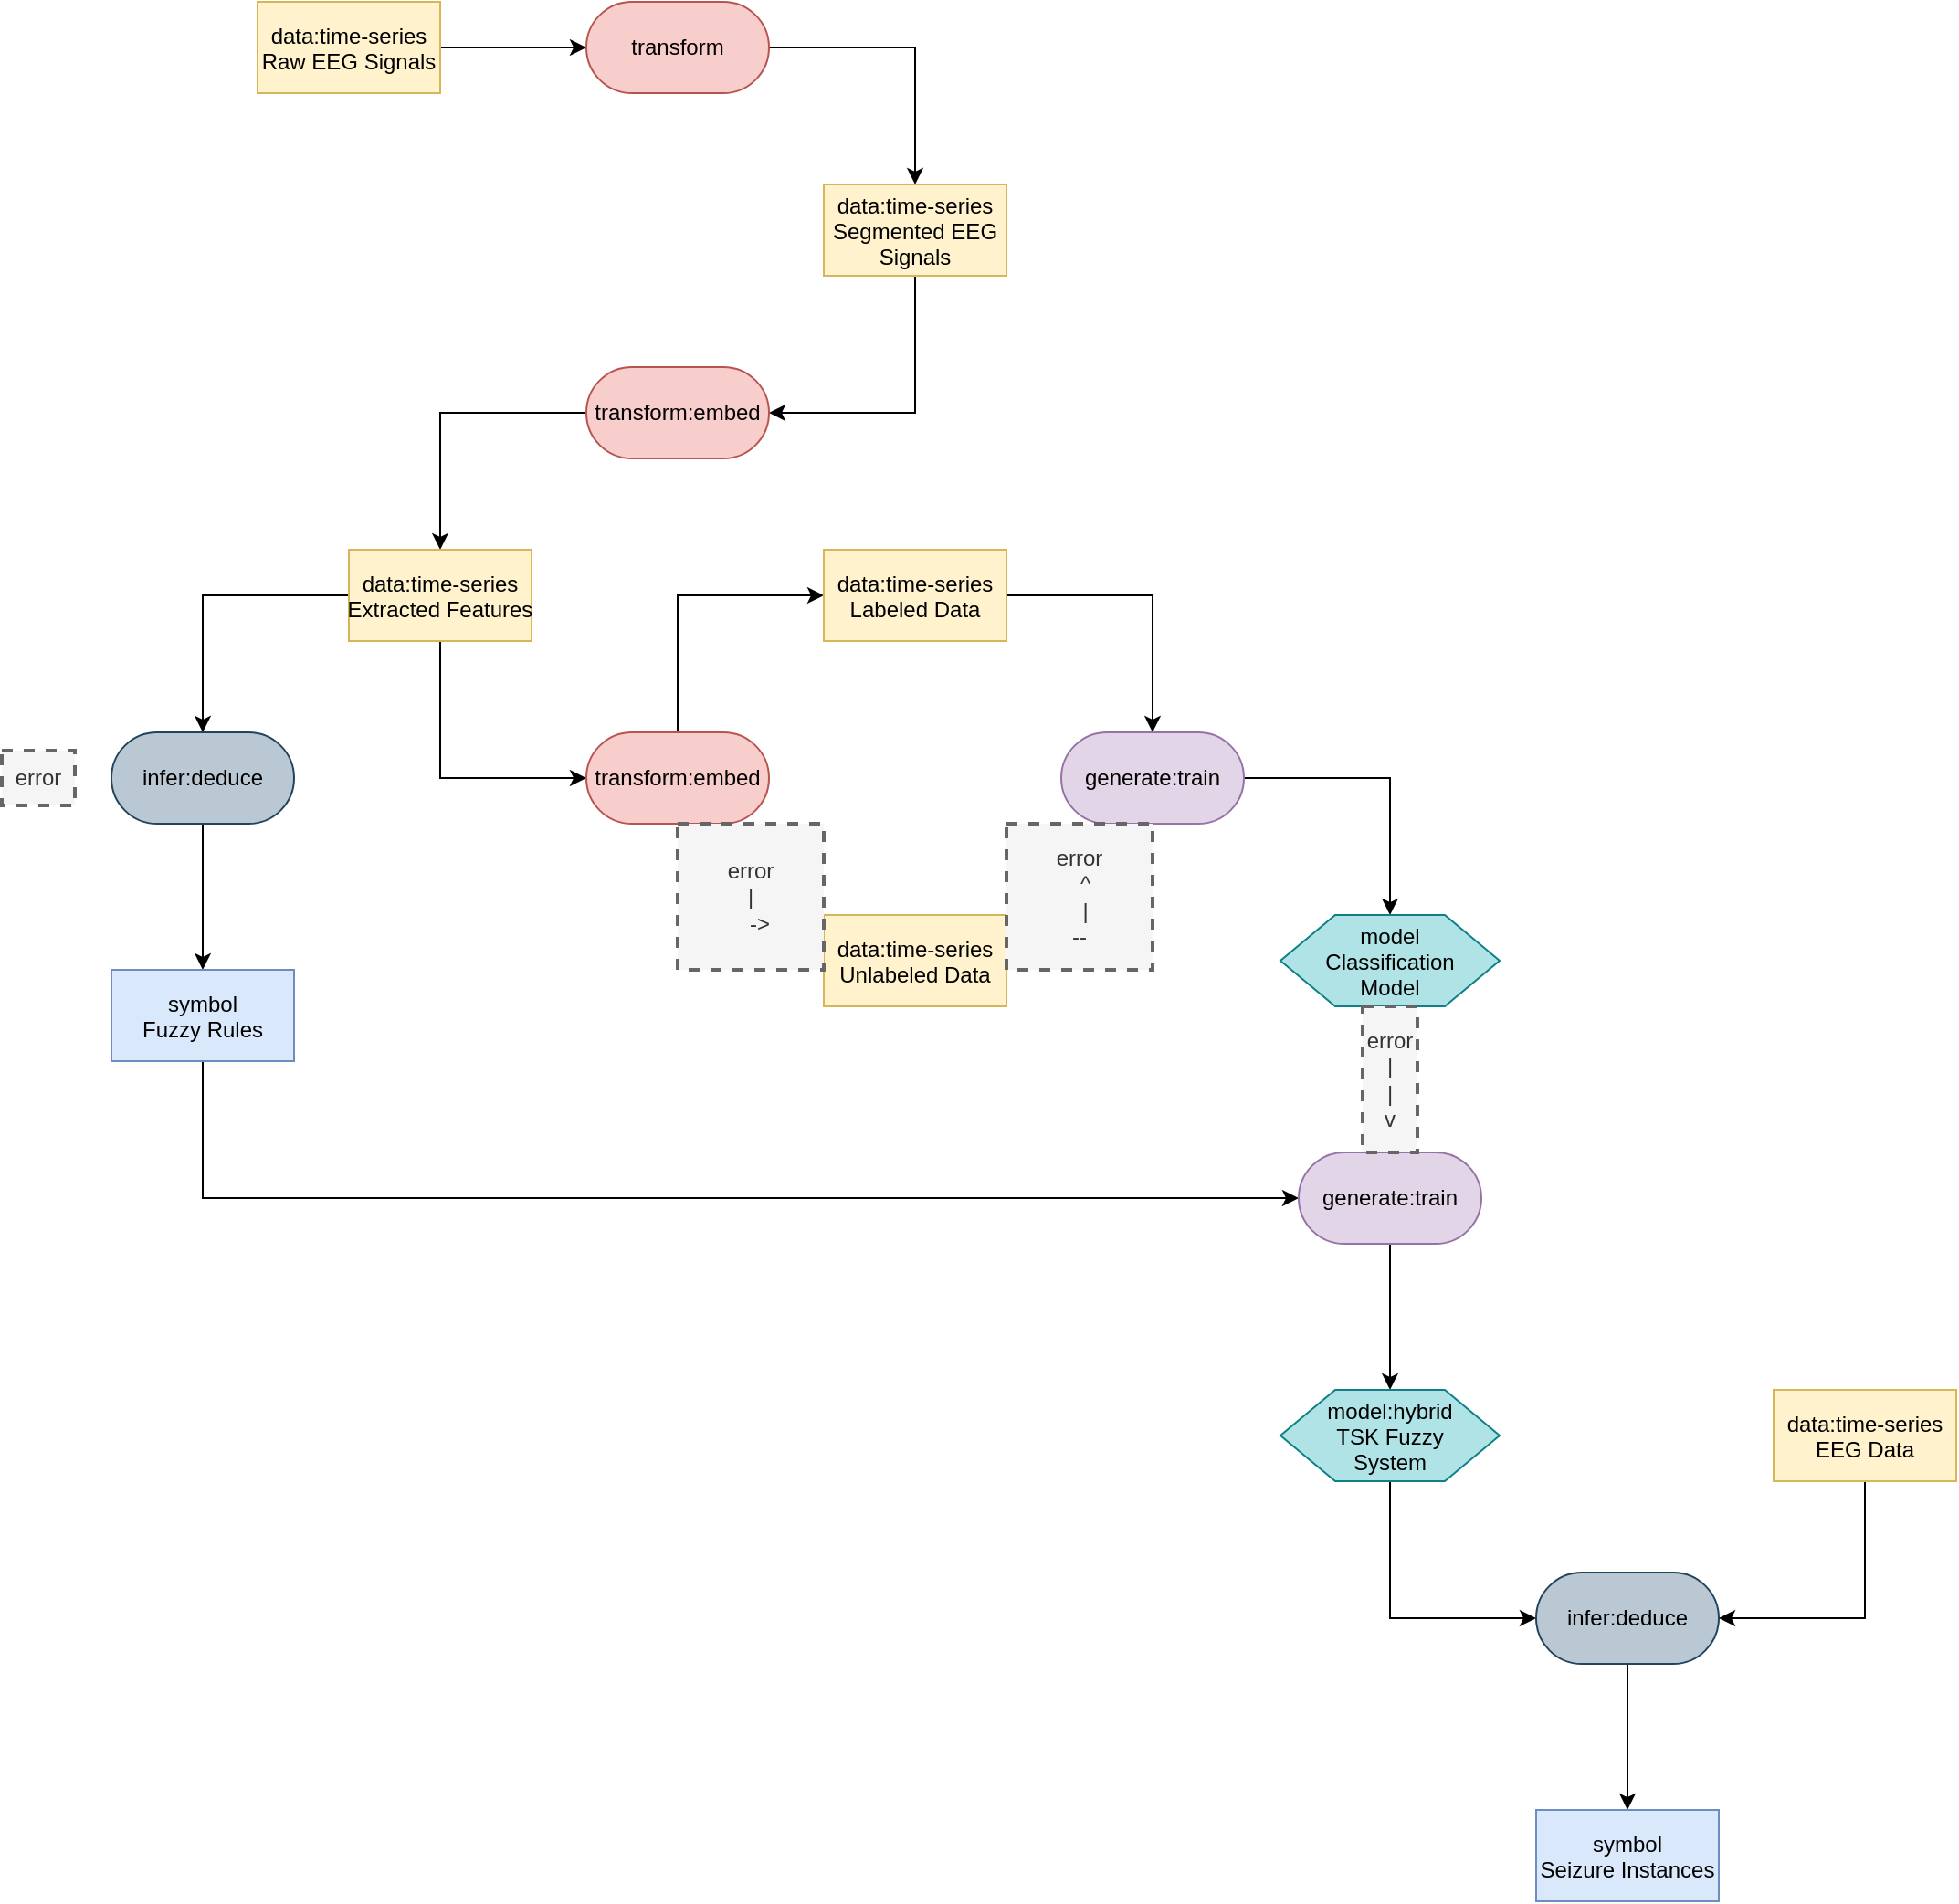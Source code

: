 <mxfile version="27.0.5">
  <diagram name="Page-1" id="wTkwqVMPpvN7Wz88UUyB">
    <mxGraphModel dx="1310" dy="785" grid="1" gridSize="10" guides="1" tooltips="1" connect="1" arrows="1" fold="1" page="1" pageScale="1" pageWidth="3300" pageHeight="4681" math="0" shadow="0">
      <root>
        <mxCell id="0" />
        <mxCell id="1" parent="0" />
        <mxCell id="k1J8kmZmEWqCN7NI0roi-3" style="edgeStyle=orthogonalEdgeStyle;rounded=0;orthogonalLoop=1;jettySize=auto;html=1;exitX=1;exitY=0.5;exitDx=0;exitDy=0;entryX=0;entryY=0.5;entryDx=0;entryDy=0;" edge="1" parent="1" source="k1J8kmZmEWqCN7NI0roi-1" target="k1J8kmZmEWqCN7NI0roi-2">
          <mxGeometry relative="1" as="geometry" />
        </mxCell>
        <mxCell id="k1J8kmZmEWqCN7NI0roi-1" value="data:time-series&#xa;Raw EEG Signals" style="rectangle;fillColor=#fff2cc;strokeColor=#d6b656;" name="data" vertex="1" parent="1">
          <mxGeometry x="360" y="230" width="100" height="50" as="geometry" />
        </mxCell>
        <mxCell id="k1J8kmZmEWqCN7NI0roi-5" style="edgeStyle=orthogonalEdgeStyle;rounded=0;orthogonalLoop=1;jettySize=auto;html=1;exitX=1;exitY=0.5;exitDx=0;exitDy=0;entryX=0.5;entryY=0;entryDx=0;entryDy=0;" edge="1" parent="1" source="k1J8kmZmEWqCN7NI0roi-2" target="k1J8kmZmEWqCN7NI0roi-4">
          <mxGeometry relative="1" as="geometry" />
        </mxCell>
        <mxCell id="k1J8kmZmEWqCN7NI0roi-2" value="transform" style="rounded=1;whiteSpace=wrap;html=1;arcSize=50;fillColor=#f8cecc;strokeColor=#b85450;" name="transform" vertex="1" parent="1">
          <mxGeometry x="540" y="230" width="100" height="50" as="geometry" />
        </mxCell>
        <mxCell id="k1J8kmZmEWqCN7NI0roi-7" style="edgeStyle=orthogonalEdgeStyle;rounded=0;orthogonalLoop=1;jettySize=auto;html=1;exitX=0.5;exitY=1;exitDx=0;exitDy=0;entryX=1;entryY=0.5;entryDx=0;entryDy=0;" edge="1" parent="1" source="k1J8kmZmEWqCN7NI0roi-4" target="k1J8kmZmEWqCN7NI0roi-6">
          <mxGeometry relative="1" as="geometry" />
        </mxCell>
        <mxCell id="k1J8kmZmEWqCN7NI0roi-4" value="data:time-series&#xa;Segmented EEG&#xa;Signals" style="rectangle;fillColor=#fff2cc;strokeColor=#d6b656;" name="data" vertex="1" parent="1">
          <mxGeometry x="670" y="330" width="100" height="50" as="geometry" />
        </mxCell>
        <mxCell id="k1J8kmZmEWqCN7NI0roi-9" style="edgeStyle=orthogonalEdgeStyle;rounded=0;orthogonalLoop=1;jettySize=auto;html=1;exitX=0;exitY=0.5;exitDx=0;exitDy=0;entryX=0.5;entryY=0;entryDx=0;entryDy=0;" edge="1" parent="1" source="k1J8kmZmEWqCN7NI0roi-6" target="k1J8kmZmEWqCN7NI0roi-8">
          <mxGeometry relative="1" as="geometry" />
        </mxCell>
        <mxCell id="k1J8kmZmEWqCN7NI0roi-6" value="transform:embed" style="rounded=1;whiteSpace=wrap;html=1;arcSize=50;fillColor=#f8cecc;strokeColor=#b85450;" name="transform" vertex="1" parent="1">
          <mxGeometry x="540" y="430" width="100" height="50" as="geometry" />
        </mxCell>
        <mxCell id="k1J8kmZmEWqCN7NI0roi-11" style="edgeStyle=orthogonalEdgeStyle;rounded=0;orthogonalLoop=1;jettySize=auto;html=1;exitX=0;exitY=0.5;exitDx=0;exitDy=0;entryX=0.5;entryY=0;entryDx=0;entryDy=0;" edge="1" parent="1" source="k1J8kmZmEWqCN7NI0roi-8" target="k1J8kmZmEWqCN7NI0roi-10">
          <mxGeometry relative="1" as="geometry" />
        </mxCell>
        <mxCell id="k1J8kmZmEWqCN7NI0roi-13" style="edgeStyle=orthogonalEdgeStyle;rounded=0;orthogonalLoop=1;jettySize=auto;html=1;exitX=0.5;exitY=1;exitDx=0;exitDy=0;entryX=0;entryY=0.5;entryDx=0;entryDy=0;" edge="1" parent="1" source="k1J8kmZmEWqCN7NI0roi-8" target="k1J8kmZmEWqCN7NI0roi-12">
          <mxGeometry relative="1" as="geometry" />
        </mxCell>
        <mxCell id="k1J8kmZmEWqCN7NI0roi-8" value="data:time-series&#xa;Extracted Features" style="rectangle;fillColor=#fff2cc;strokeColor=#d6b656;" name="data" vertex="1" parent="1" tooltip="⚠️ Node not part of any valid pattern.">
          <mxGeometry x="410" y="530" width="100" height="50" as="geometry" />
        </mxCell>
        <mxCell id="k1J8kmZmEWqCN7NI0roi-26" style="edgeStyle=orthogonalEdgeStyle;rounded=0;orthogonalLoop=1;jettySize=auto;html=1;exitX=0.5;exitY=1;exitDx=0;exitDy=0;entryX=0.5;entryY=0;entryDx=0;entryDy=0;" edge="1" parent="1" source="k1J8kmZmEWqCN7NI0roi-10" target="k1J8kmZmEWqCN7NI0roi-25">
          <mxGeometry relative="1" as="geometry" />
        </mxCell>
        <mxCell id="k1J8kmZmEWqCN7NI0roi-10" value="infer:deduce" style="rounded=1;whiteSpace=wrap;html=1;arcSize=50;fillColor=#bac8d3;strokeColor=#23445d;" name="infer:deduce" vertex="1" parent="1" tooltip="⚠️ Node not part of any valid pattern.">
          <mxGeometry x="280" y="630" width="100" height="50" as="geometry" />
        </mxCell>
        <mxCell id="k1J8kmZmEWqCN7NI0roi-15" style="edgeStyle=orthogonalEdgeStyle;rounded=0;orthogonalLoop=1;jettySize=auto;html=1;exitX=0.5;exitY=0;exitDx=0;exitDy=0;entryX=0;entryY=0.5;entryDx=0;entryDy=0;" edge="1" parent="1" source="k1J8kmZmEWqCN7NI0roi-12" target="k1J8kmZmEWqCN7NI0roi-14">
          <mxGeometry relative="1" as="geometry" />
        </mxCell>
        <mxCell id="k1J8kmZmEWqCN7NI0roi-12" value="transform:embed" style="rounded=1;whiteSpace=wrap;html=1;arcSize=50;fillColor=#f8cecc;strokeColor=#b85450;" name="transform" vertex="1" parent="1">
          <mxGeometry x="540" y="630" width="100" height="50" as="geometry" />
        </mxCell>
        <mxCell id="k1J8kmZmEWqCN7NI0roi-21" style="edgeStyle=orthogonalEdgeStyle;rounded=0;orthogonalLoop=1;jettySize=auto;html=1;exitX=1;exitY=0.5;exitDx=0;exitDy=0;entryX=0.5;entryY=0;entryDx=0;entryDy=0;" edge="1" parent="1" source="k1J8kmZmEWqCN7NI0roi-14" target="k1J8kmZmEWqCN7NI0roi-19">
          <mxGeometry relative="1" as="geometry" />
        </mxCell>
        <mxCell id="k1J8kmZmEWqCN7NI0roi-14" value="data:time-series&#xa;Labeled Data" style="rectangle;fillColor=#fff2cc;strokeColor=#d6b656;" name="data" vertex="1" parent="1">
          <mxGeometry x="670" y="530" width="100" height="50" as="geometry" />
        </mxCell>
        <mxCell id="k1J8kmZmEWqCN7NI0roi-16" value="data:time-series&#xa;Unlabeled Data" style="rectangle;fillColor=#fff2cc;strokeColor=#d6b656;" name="data" vertex="1" parent="1" tooltip="⚠️ Node is disconnected.">
          <mxGeometry x="670" y="730" width="100" height="50" as="geometry" />
        </mxCell>
        <mxCell id="k1J8kmZmEWqCN7NI0roi-18" value="&lt;div&gt;error&lt;/div&gt;&lt;div&gt;|&lt;/div&gt;&lt;div&gt;&amp;nbsp;&amp;nbsp; -&amp;gt;&lt;/div&gt;" style="text;html=1;align=center;verticalAlign=middle;whiteSpace=wrap;rounded=0;dashed=1;fillColor=#f5f5f5;fontColor=#333333;strokeColor=#666666;strokeWidth=2;" name="text" vertex="1" parent="1">
          <mxGeometry x="590" y="680" width="80" height="80" as="geometry" />
        </mxCell>
        <mxCell id="k1J8kmZmEWqCN7NI0roi-24" style="edgeStyle=orthogonalEdgeStyle;rounded=0;orthogonalLoop=1;jettySize=auto;html=1;exitX=1;exitY=0.5;exitDx=0;exitDy=0;entryX=0.5;entryY=0;entryDx=0;entryDy=0;" edge="1" parent="1" source="k1J8kmZmEWqCN7NI0roi-19" target="k1J8kmZmEWqCN7NI0roi-23">
          <mxGeometry relative="1" as="geometry" />
        </mxCell>
        <mxCell id="k1J8kmZmEWqCN7NI0roi-19" value="generate:train" style="rounded=1;whiteSpace=wrap;html=1;arcSize=50;fillColor=#e1d5e7;strokeColor=#9673a6;" name="generate:train" vertex="1" parent="1" tooltip="⚠️ Node not part of any valid pattern.">
          <mxGeometry x="800" y="630" width="100" height="50" as="geometry" />
        </mxCell>
        <mxCell id="k1J8kmZmEWqCN7NI0roi-22" value="&lt;div&gt;error&lt;/div&gt;&lt;div&gt;&amp;nbsp; ^&lt;/div&gt;&lt;div&gt;&amp;nbsp; |&lt;/div&gt;&lt;div&gt;--&lt;/div&gt;" style="text;html=1;align=center;verticalAlign=middle;whiteSpace=wrap;rounded=0;dashed=1;fillColor=#f5f5f5;fontColor=#333333;strokeColor=#666666;strokeWidth=2;" name="text" vertex="1" parent="1">
          <mxGeometry x="770" y="680" width="80" height="80" as="geometry" />
        </mxCell>
        <mxCell id="k1J8kmZmEWqCN7NI0roi-23" value="model&#xa;Classification&#xa;Model" style="shape=hexagon;perimeter=hexagonPerimeter2;fillColor=#b0e3e6;strokeColor=#0e8088;" name="model" vertex="1" parent="1" tooltip="⚠️ Node not part of any valid pattern.">
          <mxGeometry x="920" y="730" width="120" height="50" as="geometry" />
        </mxCell>
        <mxCell id="k1J8kmZmEWqCN7NI0roi-31" style="edgeStyle=orthogonalEdgeStyle;rounded=0;orthogonalLoop=1;jettySize=auto;html=1;exitX=0.5;exitY=1;exitDx=0;exitDy=0;entryX=0;entryY=0.5;entryDx=0;entryDy=0;" edge="1" parent="1" source="k1J8kmZmEWqCN7NI0roi-25" target="k1J8kmZmEWqCN7NI0roi-27">
          <mxGeometry relative="1" as="geometry" />
        </mxCell>
        <mxCell id="k1J8kmZmEWqCN7NI0roi-25" value="symbol&#xa;Fuzzy Rules" style="rectangle;fillColor=#dae8fc;strokeColor=#6c8ebf;" name="symbol" vertex="1" parent="1" tooltip="⚠️ Node not part of any valid pattern.">
          <mxGeometry x="280" y="760" width="100" height="50" as="geometry" />
        </mxCell>
        <mxCell id="k1J8kmZmEWqCN7NI0roi-33" style="edgeStyle=orthogonalEdgeStyle;rounded=0;orthogonalLoop=1;jettySize=auto;html=1;exitX=0.5;exitY=1;exitDx=0;exitDy=0;entryX=0.5;entryY=0;entryDx=0;entryDy=0;" edge="1" parent="1" source="k1J8kmZmEWqCN7NI0roi-27" target="k1J8kmZmEWqCN7NI0roi-32">
          <mxGeometry relative="1" as="geometry" />
        </mxCell>
        <mxCell id="k1J8kmZmEWqCN7NI0roi-27" value="generate:train" style="rounded=1;whiteSpace=wrap;html=1;arcSize=50;fillColor=#e1d5e7;strokeColor=#9673a6;" name="generate:train" vertex="1" parent="1">
          <mxGeometry x="930" y="860" width="100" height="50" as="geometry" />
        </mxCell>
        <mxCell id="k1J8kmZmEWqCN7NI0roi-29" value="&lt;div&gt;error&lt;/div&gt;&lt;div&gt;|&lt;/div&gt;&lt;div&gt;|&lt;/div&gt;&lt;div&gt;v&lt;/div&gt;" style="text;html=1;align=center;verticalAlign=middle;whiteSpace=wrap;rounded=0;dashed=1;fillColor=#f5f5f5;fontColor=#333333;strokeColor=#666666;strokeWidth=2;" name="text" vertex="1" parent="1">
          <mxGeometry x="965" y="780" width="30" height="80" as="geometry" />
        </mxCell>
        <mxCell id="k1J8kmZmEWqCN7NI0roi-35" style="edgeStyle=orthogonalEdgeStyle;rounded=0;orthogonalLoop=1;jettySize=auto;html=1;exitX=0.5;exitY=1;exitDx=0;exitDy=0;entryX=0;entryY=0.5;entryDx=0;entryDy=0;" edge="1" parent="1" source="k1J8kmZmEWqCN7NI0roi-32" target="k1J8kmZmEWqCN7NI0roi-34">
          <mxGeometry relative="1" as="geometry" />
        </mxCell>
        <mxCell id="k1J8kmZmEWqCN7NI0roi-32" value="model:hybrid&#xa;TSK Fuzzy&#xa;System" style="shape=hexagon;perimeter=hexagonPerimeter2;fillColor=#b0e3e6;strokeColor=#0e8088;" name="model" vertex="1" parent="1">
          <mxGeometry x="920" y="990" width="120" height="50" as="geometry" />
        </mxCell>
        <mxCell id="k1J8kmZmEWqCN7NI0roi-39" style="edgeStyle=orthogonalEdgeStyle;rounded=0;orthogonalLoop=1;jettySize=auto;html=1;exitX=0.5;exitY=1;exitDx=0;exitDy=0;entryX=0.5;entryY=0;entryDx=0;entryDy=0;" edge="1" parent="1" source="k1J8kmZmEWqCN7NI0roi-34" target="k1J8kmZmEWqCN7NI0roi-38">
          <mxGeometry relative="1" as="geometry" />
        </mxCell>
        <mxCell id="k1J8kmZmEWqCN7NI0roi-34" value="infer:deduce" style="rounded=1;whiteSpace=wrap;html=1;arcSize=50;fillColor=#bac8d3;strokeColor=#23445d;" name="infer:deduce" vertex="1" parent="1">
          <mxGeometry x="1060" y="1090" width="100" height="50" as="geometry" />
        </mxCell>
        <mxCell id="k1J8kmZmEWqCN7NI0roi-37" style="edgeStyle=orthogonalEdgeStyle;rounded=0;orthogonalLoop=1;jettySize=auto;html=1;exitX=0.5;exitY=1;exitDx=0;exitDy=0;entryX=1;entryY=0.5;entryDx=0;entryDy=0;" edge="1" parent="1" source="k1J8kmZmEWqCN7NI0roi-36" target="k1J8kmZmEWqCN7NI0roi-34">
          <mxGeometry relative="1" as="geometry" />
        </mxCell>
        <mxCell id="k1J8kmZmEWqCN7NI0roi-36" value="data:time-series&#xa;EEG Data" style="rectangle;fillColor=#fff2cc;strokeColor=#d6b656;" name="data" vertex="1" parent="1">
          <mxGeometry x="1190" y="990" width="100" height="50" as="geometry" />
        </mxCell>
        <mxCell id="k1J8kmZmEWqCN7NI0roi-38" value="symbol&#xa;Seizure Instances" style="rectangle;fillColor=#dae8fc;strokeColor=#6c8ebf;" name="symbol" vertex="1" parent="1">
          <mxGeometry x="1060" y="1220" width="100" height="50" as="geometry" />
        </mxCell>
        <mxCell id="k1J8kmZmEWqCN7NI0roi-40" value="error" style="text;html=1;align=center;verticalAlign=middle;whiteSpace=wrap;rounded=0;dashed=1;fillColor=#f5f5f5;fontColor=#333333;strokeColor=#666666;strokeWidth=2;" name="text" vertex="1" parent="1">
          <mxGeometry x="220" y="640" width="40" height="30" as="geometry" />
        </mxCell>
      </root>
    </mxGraphModel>
  </diagram>
</mxfile>
